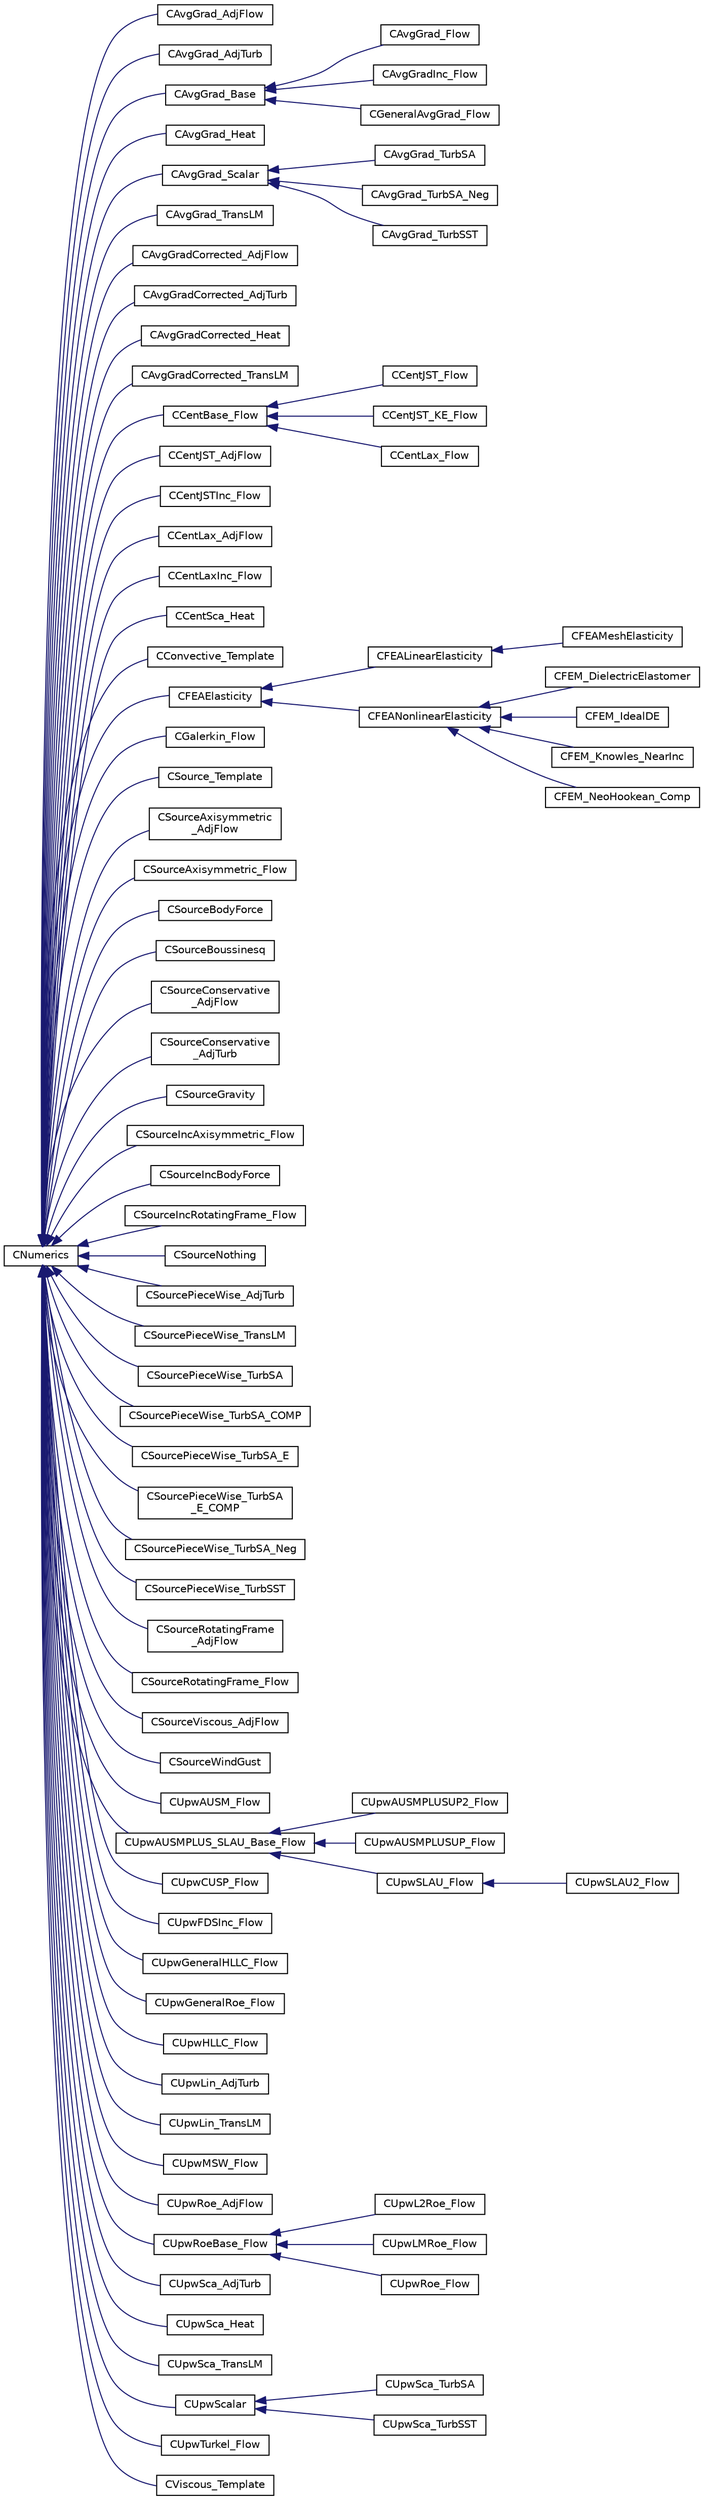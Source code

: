 digraph "Graphical Class Hierarchy"
{
  edge [fontname="Helvetica",fontsize="10",labelfontname="Helvetica",labelfontsize="10"];
  node [fontname="Helvetica",fontsize="10",shape=record];
  rankdir="LR";
  Node0 [label="CNumerics",height=0.2,width=0.4,color="black", fillcolor="white", style="filled",URL="$class_c_numerics.html",tooltip="Class for defining the numerical methods. "];
  Node0 -> Node1 [dir="back",color="midnightblue",fontsize="10",style="solid",fontname="Helvetica"];
  Node1 [label="CAvgGrad_AdjFlow",height=0.2,width=0.4,color="black", fillcolor="white", style="filled",URL="$class_c_avg_grad___adj_flow.html",tooltip="Class for computing the adjoint viscous terms. "];
  Node0 -> Node2 [dir="back",color="midnightblue",fontsize="10",style="solid",fontname="Helvetica"];
  Node2 [label="CAvgGrad_AdjTurb",height=0.2,width=0.4,color="black", fillcolor="white", style="filled",URL="$class_c_avg_grad___adj_turb.html",tooltip="Class for adjoint turbulent using average of gradients with a correction. "];
  Node0 -> Node3 [dir="back",color="midnightblue",fontsize="10",style="solid",fontname="Helvetica"];
  Node3 [label="CAvgGrad_Base",height=0.2,width=0.4,color="black", fillcolor="white", style="filled",URL="$class_c_avg_grad___base.html",tooltip="A base class for computing viscous terms using an average of gradients. "];
  Node3 -> Node4 [dir="back",color="midnightblue",fontsize="10",style="solid",fontname="Helvetica"];
  Node4 [label="CAvgGrad_Flow",height=0.2,width=0.4,color="black", fillcolor="white", style="filled",URL="$class_c_avg_grad___flow.html",tooltip="Class for computing viscous term using the average of gradients. "];
  Node3 -> Node5 [dir="back",color="midnightblue",fontsize="10",style="solid",fontname="Helvetica"];
  Node5 [label="CAvgGradInc_Flow",height=0.2,width=0.4,color="black", fillcolor="white", style="filled",URL="$class_c_avg_grad_inc___flow.html",tooltip="Class for computing viscous term using an average of gradients. "];
  Node3 -> Node6 [dir="back",color="midnightblue",fontsize="10",style="solid",fontname="Helvetica"];
  Node6 [label="CGeneralAvgGrad_Flow",height=0.2,width=0.4,color="black", fillcolor="white", style="filled",URL="$class_c_general_avg_grad___flow.html",tooltip="Class for computing viscous term using the average of gradients. "];
  Node0 -> Node7 [dir="back",color="midnightblue",fontsize="10",style="solid",fontname="Helvetica"];
  Node7 [label="CAvgGrad_Heat",height=0.2,width=0.4,color="black", fillcolor="white", style="filled",URL="$class_c_avg_grad___heat.html",tooltip="Class for computing viscous term using average of gradients without correction (heat equation)..."];
  Node0 -> Node8 [dir="back",color="midnightblue",fontsize="10",style="solid",fontname="Helvetica"];
  Node8 [label="CAvgGrad_Scalar",height=0.2,width=0.4,color="black", fillcolor="white", style="filled",URL="$class_c_avg_grad___scalar.html",tooltip="Template class for computing viscous residual of scalar values. "];
  Node8 -> Node9 [dir="back",color="midnightblue",fontsize="10",style="solid",fontname="Helvetica"];
  Node9 [label="CAvgGrad_TurbSA",height=0.2,width=0.4,color="black", fillcolor="white", style="filled",URL="$class_c_avg_grad___turb_s_a.html",tooltip="Class for computing viscous term using average of gradients (Spalart-Allmaras Turbulence model)..."];
  Node8 -> Node10 [dir="back",color="midnightblue",fontsize="10",style="solid",fontname="Helvetica"];
  Node10 [label="CAvgGrad_TurbSA_Neg",height=0.2,width=0.4,color="black", fillcolor="white", style="filled",URL="$class_c_avg_grad___turb_s_a___neg.html",tooltip="Class for computing viscous term using average of gradients (Spalart-Allmaras Turbulence model)..."];
  Node8 -> Node11 [dir="back",color="midnightblue",fontsize="10",style="solid",fontname="Helvetica"];
  Node11 [label="CAvgGrad_TurbSST",height=0.2,width=0.4,color="black", fillcolor="white", style="filled",URL="$class_c_avg_grad___turb_s_s_t.html",tooltip="Class for computing viscous term using average of gradient with correction (Menter SST turbulence mod..."];
  Node0 -> Node12 [dir="back",color="midnightblue",fontsize="10",style="solid",fontname="Helvetica"];
  Node12 [label="CAvgGrad_TransLM",height=0.2,width=0.4,color="black", fillcolor="white", style="filled",URL="$class_c_avg_grad___trans_l_m.html",tooltip="Class for computing viscous term using average of gradients (Spalart-Allmaras Turbulence model)..."];
  Node0 -> Node13 [dir="back",color="midnightblue",fontsize="10",style="solid",fontname="Helvetica"];
  Node13 [label="CAvgGradCorrected_AdjFlow",height=0.2,width=0.4,color="black", fillcolor="white", style="filled",URL="$class_c_avg_grad_corrected___adj_flow.html",tooltip="Class for computing the adjoint viscous terms, including correction. "];
  Node0 -> Node14 [dir="back",color="midnightblue",fontsize="10",style="solid",fontname="Helvetica"];
  Node14 [label="CAvgGradCorrected_AdjTurb",height=0.2,width=0.4,color="black", fillcolor="white", style="filled",URL="$class_c_avg_grad_corrected___adj_turb.html",tooltip="Class for adjoint turbulent using average of gradients with a correction. "];
  Node0 -> Node15 [dir="back",color="midnightblue",fontsize="10",style="solid",fontname="Helvetica"];
  Node15 [label="CAvgGradCorrected_Heat",height=0.2,width=0.4,color="black", fillcolor="white", style="filled",URL="$class_c_avg_grad_corrected___heat.html",tooltip="Class for computing viscous term using average of gradients with correction (heat equation)..."];
  Node0 -> Node16 [dir="back",color="midnightblue",fontsize="10",style="solid",fontname="Helvetica"];
  Node16 [label="CAvgGradCorrected_TransLM",height=0.2,width=0.4,color="black", fillcolor="white", style="filled",URL="$class_c_avg_grad_corrected___trans_l_m.html",tooltip="Class for computing viscous term using average of gradients with correction (Spalart-Allmaras turbule..."];
  Node0 -> Node17 [dir="back",color="midnightblue",fontsize="10",style="solid",fontname="Helvetica"];
  Node17 [label="CCentBase_Flow",height=0.2,width=0.4,color="black", fillcolor="white", style="filled",URL="$class_c_cent_base___flow.html",tooltip="Intermediate class to define centered schemes. "];
  Node17 -> Node18 [dir="back",color="midnightblue",fontsize="10",style="solid",fontname="Helvetica"];
  Node18 [label="CCentJST_Flow",height=0.2,width=0.4,color="black", fillcolor="white", style="filled",URL="$class_c_cent_j_s_t___flow.html",tooltip="Class for centered scheme - JST. "];
  Node17 -> Node19 [dir="back",color="midnightblue",fontsize="10",style="solid",fontname="Helvetica"];
  Node19 [label="CCentJST_KE_Flow",height=0.2,width=0.4,color="black", fillcolor="white", style="filled",URL="$class_c_cent_j_s_t___k_e___flow.html",tooltip="Class for centered scheme - JST_KE (no 4th dissipation order term). "];
  Node17 -> Node20 [dir="back",color="midnightblue",fontsize="10",style="solid",fontname="Helvetica"];
  Node20 [label="CCentLax_Flow",height=0.2,width=0.4,color="black", fillcolor="white", style="filled",URL="$class_c_cent_lax___flow.html",tooltip="Class for computing the Lax-Friedrich centered scheme. "];
  Node0 -> Node21 [dir="back",color="midnightblue",fontsize="10",style="solid",fontname="Helvetica"];
  Node21 [label="CCentJST_AdjFlow",height=0.2,width=0.4,color="black", fillcolor="white", style="filled",URL="$class_c_cent_j_s_t___adj_flow.html",tooltip="Class for and adjoint centered scheme - JST. "];
  Node0 -> Node22 [dir="back",color="midnightblue",fontsize="10",style="solid",fontname="Helvetica"];
  Node22 [label="CCentJSTInc_Flow",height=0.2,width=0.4,color="black", fillcolor="white", style="filled",URL="$class_c_cent_j_s_t_inc___flow.html",tooltip="Class for centered scheme - modified JST with incompressible preconditioning. "];
  Node0 -> Node23 [dir="back",color="midnightblue",fontsize="10",style="solid",fontname="Helvetica"];
  Node23 [label="CCentLax_AdjFlow",height=0.2,width=0.4,color="black", fillcolor="white", style="filled",URL="$class_c_cent_lax___adj_flow.html",tooltip="Class for computing the Lax-Friedrich adjoint centered scheme. "];
  Node0 -> Node24 [dir="back",color="midnightblue",fontsize="10",style="solid",fontname="Helvetica"];
  Node24 [label="CCentLaxInc_Flow",height=0.2,width=0.4,color="black", fillcolor="white", style="filled",URL="$class_c_cent_lax_inc___flow.html",tooltip="Class for computing the Lax-Friedrich centered scheme (modified with incompressible preconditioning)..."];
  Node0 -> Node25 [dir="back",color="midnightblue",fontsize="10",style="solid",fontname="Helvetica"];
  Node25 [label="CCentSca_Heat",height=0.2,width=0.4,color="black", fillcolor="white", style="filled",URL="$class_c_cent_sca___heat.html",tooltip="Class for scalar centered scheme. "];
  Node0 -> Node26 [dir="back",color="midnightblue",fontsize="10",style="solid",fontname="Helvetica"];
  Node26 [label="CConvective_Template",height=0.2,width=0.4,color="black", fillcolor="white", style="filled",URL="$class_c_convective___template.html"];
  Node0 -> Node27 [dir="back",color="midnightblue",fontsize="10",style="solid",fontname="Helvetica"];
  Node27 [label="CFEAElasticity",height=0.2,width=0.4,color="black", fillcolor="white", style="filled",URL="$class_c_f_e_a_elasticity.html",tooltip="Abstract class for computing the tangent matrix and the residual for structural problems. "];
  Node27 -> Node28 [dir="back",color="midnightblue",fontsize="10",style="solid",fontname="Helvetica"];
  Node28 [label="CFEALinearElasticity",height=0.2,width=0.4,color="black", fillcolor="white", style="filled",URL="$class_c_f_e_a_linear_elasticity.html",tooltip="Class for computing the stiffness matrix of a linear, elastic problem. "];
  Node28 -> Node29 [dir="back",color="midnightblue",fontsize="10",style="solid",fontname="Helvetica"];
  Node29 [label="CFEAMeshElasticity",height=0.2,width=0.4,color="black", fillcolor="white", style="filled",URL="$class_c_f_e_a_mesh_elasticity.html"];
  Node27 -> Node30 [dir="back",color="midnightblue",fontsize="10",style="solid",fontname="Helvetica"];
  Node30 [label="CFEANonlinearElasticity",height=0.2,width=0.4,color="black", fillcolor="white", style="filled",URL="$class_c_f_e_a_nonlinear_elasticity.html",tooltip="Abstract class for computing the stiffness matrix of a nonlinear elasticity problem. This class does not implement a particular model, that will be done by its children. "];
  Node30 -> Node31 [dir="back",color="midnightblue",fontsize="10",style="solid",fontname="Helvetica"];
  Node31 [label="CFEM_DielectricElastomer",height=0.2,width=0.4,color="black", fillcolor="white", style="filled",URL="$class_c_f_e_m___dielectric_elastomer.html",tooltip="Class for computing the constitutive and stress tensors for a dielectric elastomer. "];
  Node30 -> Node32 [dir="back",color="midnightblue",fontsize="10",style="solid",fontname="Helvetica"];
  Node32 [label="CFEM_IdealDE",height=0.2,width=0.4,color="black", fillcolor="white", style="filled",URL="$class_c_f_e_m___ideal_d_e.html",tooltip="Class for computing the constitutive and stress tensors for a nearly-incompressible ideal DE..."];
  Node30 -> Node33 [dir="back",color="midnightblue",fontsize="10",style="solid",fontname="Helvetica"];
  Node33 [label="CFEM_Knowles_NearInc",height=0.2,width=0.4,color="black", fillcolor="white", style="filled",URL="$class_c_f_e_m___knowles___near_inc.html"];
  Node30 -> Node34 [dir="back",color="midnightblue",fontsize="10",style="solid",fontname="Helvetica"];
  Node34 [label="CFEM_NeoHookean_Comp",height=0.2,width=0.4,color="black", fillcolor="white", style="filled",URL="$class_c_f_e_m___neo_hookean___comp.html",tooltip="Constitutive and stress tensors for a Knowles stored-energy function, nearly incompressible. "];
  Node0 -> Node35 [dir="back",color="midnightblue",fontsize="10",style="solid",fontname="Helvetica"];
  Node35 [label="CGalerkin_Flow",height=0.2,width=0.4,color="black", fillcolor="white", style="filled",URL="$class_c_galerkin___flow.html",tooltip="Class for computing the stiffness matrix of the Galerkin method. "];
  Node0 -> Node36 [dir="back",color="midnightblue",fontsize="10",style="solid",fontname="Helvetica"];
  Node36 [label="CSource_Template",height=0.2,width=0.4,color="black", fillcolor="white", style="filled",URL="$class_c_source___template.html",tooltip="Dummy class. "];
  Node0 -> Node37 [dir="back",color="midnightblue",fontsize="10",style="solid",fontname="Helvetica"];
  Node37 [label="CSourceAxisymmetric\l_AdjFlow",height=0.2,width=0.4,color="black", fillcolor="white", style="filled",URL="$class_c_source_axisymmetric___adj_flow.html",tooltip="Class for source term for solving axisymmetric problems. "];
  Node0 -> Node38 [dir="back",color="midnightblue",fontsize="10",style="solid",fontname="Helvetica"];
  Node38 [label="CSourceAxisymmetric_Flow",height=0.2,width=0.4,color="black", fillcolor="white", style="filled",URL="$class_c_source_axisymmetric___flow.html",tooltip="Class for source term for solving axisymmetric problems. "];
  Node0 -> Node39 [dir="back",color="midnightblue",fontsize="10",style="solid",fontname="Helvetica"];
  Node39 [label="CSourceBodyForce",height=0.2,width=0.4,color="black", fillcolor="white", style="filled",URL="$class_c_source_body_force.html",tooltip="Class for the source term integration of a body force. "];
  Node0 -> Node40 [dir="back",color="midnightblue",fontsize="10",style="solid",fontname="Helvetica"];
  Node40 [label="CSourceBoussinesq",height=0.2,width=0.4,color="black", fillcolor="white", style="filled",URL="$class_c_source_boussinesq.html",tooltip="Class for the source term integration of the Boussinesq approximation for incompressible flow..."];
  Node0 -> Node41 [dir="back",color="midnightblue",fontsize="10",style="solid",fontname="Helvetica"];
  Node41 [label="CSourceConservative\l_AdjFlow",height=0.2,width=0.4,color="black", fillcolor="white", style="filled",URL="$class_c_source_conservative___adj_flow.html"];
  Node0 -> Node42 [dir="back",color="midnightblue",fontsize="10",style="solid",fontname="Helvetica"];
  Node42 [label="CSourceConservative\l_AdjTurb",height=0.2,width=0.4,color="black", fillcolor="white", style="filled",URL="$class_c_source_conservative___adj_turb.html",tooltip="Class for source term integration in adjoint turbulent problem using a conservative scheme..."];
  Node0 -> Node43 [dir="back",color="midnightblue",fontsize="10",style="solid",fontname="Helvetica"];
  Node43 [label="CSourceGravity",height=0.2,width=0.4,color="black", fillcolor="white", style="filled",URL="$class_c_source_gravity.html",tooltip="Class for the source term integration of the gravity force. "];
  Node0 -> Node44 [dir="back",color="midnightblue",fontsize="10",style="solid",fontname="Helvetica"];
  Node44 [label="CSourceIncAxisymmetric_Flow",height=0.2,width=0.4,color="black", fillcolor="white", style="filled",URL="$class_c_source_inc_axisymmetric___flow.html",tooltip="Class for source term for solving incompressible axisymmetric problems. "];
  Node0 -> Node45 [dir="back",color="midnightblue",fontsize="10",style="solid",fontname="Helvetica"];
  Node45 [label="CSourceIncBodyForce",height=0.2,width=0.4,color="black", fillcolor="white", style="filled",URL="$class_c_source_inc_body_force.html",tooltip="Class for the source term integration of a body force in the incompressible solver. "];
  Node0 -> Node46 [dir="back",color="midnightblue",fontsize="10",style="solid",fontname="Helvetica"];
  Node46 [label="CSourceIncRotatingFrame_Flow",height=0.2,width=0.4,color="black", fillcolor="white", style="filled",URL="$class_c_source_inc_rotating_frame___flow.html",tooltip="Class for a rotating frame source term. "];
  Node0 -> Node47 [dir="back",color="midnightblue",fontsize="10",style="solid",fontname="Helvetica"];
  Node47 [label="CSourceNothing",height=0.2,width=0.4,color="black", fillcolor="white", style="filled",URL="$class_c_source_nothing.html",tooltip="Dummy class. "];
  Node0 -> Node48 [dir="back",color="midnightblue",fontsize="10",style="solid",fontname="Helvetica"];
  Node48 [label="CSourcePieceWise_AdjTurb",height=0.2,width=0.4,color="black", fillcolor="white", style="filled",URL="$class_c_source_piece_wise___adj_turb.html",tooltip="Class for source term integration of the adjoint turbulent equation. "];
  Node0 -> Node49 [dir="back",color="midnightblue",fontsize="10",style="solid",fontname="Helvetica"];
  Node49 [label="CSourcePieceWise_TransLM",height=0.2,width=0.4,color="black", fillcolor="white", style="filled",URL="$class_c_source_piece_wise___trans_l_m.html",tooltip="Class for integrating the source terms of the Spalart-Allmaras turbulence model equation. "];
  Node0 -> Node50 [dir="back",color="midnightblue",fontsize="10",style="solid",fontname="Helvetica"];
  Node50 [label="CSourcePieceWise_TurbSA",height=0.2,width=0.4,color="black", fillcolor="white", style="filled",URL="$class_c_source_piece_wise___turb_s_a.html",tooltip="Class for integrating the source terms of the Spalart-Allmaras turbulence model equation. "];
  Node0 -> Node51 [dir="back",color="midnightblue",fontsize="10",style="solid",fontname="Helvetica"];
  Node51 [label="CSourcePieceWise_TurbSA_COMP",height=0.2,width=0.4,color="black", fillcolor="white", style="filled",URL="$class_c_source_piece_wise___turb_s_a___c_o_m_p.html",tooltip="Class for integrating the source terms of the Spalart-Allmaras CC modification turbulence model equat..."];
  Node0 -> Node52 [dir="back",color="midnightblue",fontsize="10",style="solid",fontname="Helvetica"];
  Node52 [label="CSourcePieceWise_TurbSA_E",height=0.2,width=0.4,color="black", fillcolor="white", style="filled",URL="$class_c_source_piece_wise___turb_s_a___e.html",tooltip="Class for integrating the source terms of the Spalart-Allmaras Edwards modification turbulence model ..."];
  Node0 -> Node53 [dir="back",color="midnightblue",fontsize="10",style="solid",fontname="Helvetica"];
  Node53 [label="CSourcePieceWise_TurbSA\l_E_COMP",height=0.2,width=0.4,color="black", fillcolor="white", style="filled",URL="$class_c_source_piece_wise___turb_s_a___e___c_o_m_p.html",tooltip="Class for integrating the source terms of the Spalart-Allmaras Edwards modification with CC turbulenc..."];
  Node0 -> Node54 [dir="back",color="midnightblue",fontsize="10",style="solid",fontname="Helvetica"];
  Node54 [label="CSourcePieceWise_TurbSA_Neg",height=0.2,width=0.4,color="black", fillcolor="white", style="filled",URL="$class_c_source_piece_wise___turb_s_a___neg.html",tooltip="Class for integrating the source terms of the Spalart-Allmaras turbulence model equation. "];
  Node0 -> Node55 [dir="back",color="midnightblue",fontsize="10",style="solid",fontname="Helvetica"];
  Node55 [label="CSourcePieceWise_TurbSST",height=0.2,width=0.4,color="black", fillcolor="white", style="filled",URL="$class_c_source_piece_wise___turb_s_s_t.html",tooltip="Class for integrating the source terms of the Menter SST turbulence model equations. "];
  Node0 -> Node56 [dir="back",color="midnightblue",fontsize="10",style="solid",fontname="Helvetica"];
  Node56 [label="CSourceRotatingFrame\l_AdjFlow",height=0.2,width=0.4,color="black", fillcolor="white", style="filled",URL="$class_c_source_rotating_frame___adj_flow.html",tooltip="Source term class for rotating frame adjoint. "];
  Node0 -> Node57 [dir="back",color="midnightblue",fontsize="10",style="solid",fontname="Helvetica"];
  Node57 [label="CSourceRotatingFrame_Flow",height=0.2,width=0.4,color="black", fillcolor="white", style="filled",URL="$class_c_source_rotating_frame___flow.html",tooltip="Class for a rotating frame source term. "];
  Node0 -> Node58 [dir="back",color="midnightblue",fontsize="10",style="solid",fontname="Helvetica"];
  Node58 [label="CSourceViscous_AdjFlow",height=0.2,width=0.4,color="black", fillcolor="white", style="filled",URL="$class_c_source_viscous___adj_flow.html",tooltip="Class for source term integration in adjoint problem. "];
  Node0 -> Node59 [dir="back",color="midnightblue",fontsize="10",style="solid",fontname="Helvetica"];
  Node59 [label="CSourceWindGust",height=0.2,width=0.4,color="black", fillcolor="white", style="filled",URL="$class_c_source_wind_gust.html",tooltip="Class for a source term due to a wind gust. "];
  Node0 -> Node60 [dir="back",color="midnightblue",fontsize="10",style="solid",fontname="Helvetica"];
  Node60 [label="CUpwAUSM_Flow",height=0.2,width=0.4,color="black", fillcolor="white", style="filled",URL="$class_c_upw_a_u_s_m___flow.html",tooltip="Class for solving an approximate Riemann AUSM. "];
  Node0 -> Node61 [dir="back",color="midnightblue",fontsize="10",style="solid",fontname="Helvetica"];
  Node61 [label="CUpwAUSMPLUS_SLAU_Base_Flow",height=0.2,width=0.4,color="black", fillcolor="white", style="filled",URL="$class_c_upw_a_u_s_m_p_l_u_s___s_l_a_u___base___flow.html",tooltip="Base class for AUSM+up(2) and SLAU(2) convective schemes. "];
  Node61 -> Node62 [dir="back",color="midnightblue",fontsize="10",style="solid",fontname="Helvetica"];
  Node62 [label="CUpwAUSMPLUSUP2_Flow",height=0.2,width=0.4,color="black", fillcolor="white", style="filled",URL="$class_c_upw_a_u_s_m_p_l_u_s_u_p2___flow.html",tooltip="Class for solving an approximate Riemann AUSM+ -up. "];
  Node61 -> Node63 [dir="back",color="midnightblue",fontsize="10",style="solid",fontname="Helvetica"];
  Node63 [label="CUpwAUSMPLUSUP_Flow",height=0.2,width=0.4,color="black", fillcolor="white", style="filled",URL="$class_c_upw_a_u_s_m_p_l_u_s_u_p___flow.html",tooltip="Class for solving an approximate Riemann AUSM+ -up. "];
  Node61 -> Node64 [dir="back",color="midnightblue",fontsize="10",style="solid",fontname="Helvetica"];
  Node64 [label="CUpwSLAU_Flow",height=0.2,width=0.4,color="black", fillcolor="white", style="filled",URL="$class_c_upw_s_l_a_u___flow.html",tooltip="Class for solving the Low-Dissipation AUSM. "];
  Node64 -> Node65 [dir="back",color="midnightblue",fontsize="10",style="solid",fontname="Helvetica"];
  Node65 [label="CUpwSLAU2_Flow",height=0.2,width=0.4,color="black", fillcolor="white", style="filled",URL="$class_c_upw_s_l_a_u2___flow.html",tooltip="Class for solving the Simple Low-Dissipation AUSM 2. "];
  Node0 -> Node66 [dir="back",color="midnightblue",fontsize="10",style="solid",fontname="Helvetica"];
  Node66 [label="CUpwCUSP_Flow",height=0.2,width=0.4,color="black", fillcolor="white", style="filled",URL="$class_c_upw_c_u_s_p___flow.html",tooltip="Class for centered scheme - CUSP. "];
  Node0 -> Node67 [dir="back",color="midnightblue",fontsize="10",style="solid",fontname="Helvetica"];
  Node67 [label="CUpwFDSInc_Flow",height=0.2,width=0.4,color="black", fillcolor="white", style="filled",URL="$class_c_upw_f_d_s_inc___flow.html",tooltip="Class for solving a Flux Difference Splitting (FDS) upwind method for the incompressible flow equatio..."];
  Node0 -> Node68 [dir="back",color="midnightblue",fontsize="10",style="solid",fontname="Helvetica"];
  Node68 [label="CUpwGeneralHLLC_Flow",height=0.2,width=0.4,color="black", fillcolor="white", style="filled",URL="$class_c_upw_general_h_l_l_c___flow.html",tooltip="Class for solving an approximate Riemann HLLC. "];
  Node0 -> Node69 [dir="back",color="midnightblue",fontsize="10",style="solid",fontname="Helvetica"];
  Node69 [label="CUpwGeneralRoe_Flow",height=0.2,width=0.4,color="black", fillcolor="white", style="filled",URL="$class_c_upw_general_roe___flow.html",tooltip="Class for solving an approximate Riemann solver of Roe for the flow equations for a general fluid mod..."];
  Node0 -> Node70 [dir="back",color="midnightblue",fontsize="10",style="solid",fontname="Helvetica"];
  Node70 [label="CUpwHLLC_Flow",height=0.2,width=0.4,color="black", fillcolor="white", style="filled",URL="$class_c_upw_h_l_l_c___flow.html",tooltip="Class for solving an approximate Riemann HLLC. "];
  Node0 -> Node71 [dir="back",color="midnightblue",fontsize="10",style="solid",fontname="Helvetica"];
  Node71 [label="CUpwLin_AdjTurb",height=0.2,width=0.4,color="black", fillcolor="white", style="filled",URL="$class_c_upw_lin___adj_turb.html",tooltip="Class for performing a linear upwind solver for the adjoint turbulence equations. ..."];
  Node0 -> Node72 [dir="back",color="midnightblue",fontsize="10",style="solid",fontname="Helvetica"];
  Node72 [label="CUpwLin_TransLM",height=0.2,width=0.4,color="black", fillcolor="white", style="filled",URL="$class_c_upw_lin___trans_l_m.html",tooltip="Class for performing a linear upwind solver for the Spalart-Allmaras turbulence model equations with ..."];
  Node0 -> Node73 [dir="back",color="midnightblue",fontsize="10",style="solid",fontname="Helvetica"];
  Node73 [label="CUpwMSW_Flow",height=0.2,width=0.4,color="black", fillcolor="white", style="filled",URL="$class_c_upw_m_s_w___flow.html",tooltip="Class for solving a flux-vector splitting method by Steger & Warming, modified version. "];
  Node0 -> Node74 [dir="back",color="midnightblue",fontsize="10",style="solid",fontname="Helvetica"];
  Node74 [label="CUpwRoe_AdjFlow",height=0.2,width=0.4,color="black", fillcolor="white", style="filled",URL="$class_c_upw_roe___adj_flow.html",tooltip="Class for solving an approximate Riemann solver of Roe for the adjoint flow equations. "];
  Node0 -> Node75 [dir="back",color="midnightblue",fontsize="10",style="solid",fontname="Helvetica"];
  Node75 [label="CUpwRoeBase_Flow",height=0.2,width=0.4,color="black", fillcolor="white", style="filled",URL="$class_c_upw_roe_base___flow.html",tooltip="Intermediate base class for Roe schemes on ideal gas. "];
  Node75 -> Node76 [dir="back",color="midnightblue",fontsize="10",style="solid",fontname="Helvetica"];
  Node76 [label="CUpwL2Roe_Flow",height=0.2,width=0.4,color="black", fillcolor="white", style="filled",URL="$class_c_upw_l2_roe___flow.html",tooltip="Class for solving an approximate Riemann solver of L2Roe for the flow equations. "];
  Node75 -> Node77 [dir="back",color="midnightblue",fontsize="10",style="solid",fontname="Helvetica"];
  Node77 [label="CUpwLMRoe_Flow",height=0.2,width=0.4,color="black", fillcolor="white", style="filled",URL="$class_c_upw_l_m_roe___flow.html",tooltip="Class for solving an approximate Riemann solver of LMRoe for the flow equations. "];
  Node75 -> Node78 [dir="back",color="midnightblue",fontsize="10",style="solid",fontname="Helvetica"];
  Node78 [label="CUpwRoe_Flow",height=0.2,width=0.4,color="black", fillcolor="white", style="filled",URL="$class_c_upw_roe___flow.html",tooltip="Class for solving an approximate Riemann solver of Roe for the flow equations. "];
  Node0 -> Node79 [dir="back",color="midnightblue",fontsize="10",style="solid",fontname="Helvetica"];
  Node79 [label="CUpwSca_AdjTurb",height=0.2,width=0.4,color="black", fillcolor="white", style="filled",URL="$class_c_upw_sca___adj_turb.html",tooltip="Class for doing a scalar upwind solver for the adjoint turbulence equations. "];
  Node0 -> Node80 [dir="back",color="midnightblue",fontsize="10",style="solid",fontname="Helvetica"];
  Node80 [label="CUpwSca_Heat",height=0.2,width=0.4,color="black", fillcolor="white", style="filled",URL="$class_c_upw_sca___heat.html",tooltip="Class for doing a scalar upwind solver for the heat convection equation. "];
  Node0 -> Node81 [dir="back",color="midnightblue",fontsize="10",style="solid",fontname="Helvetica"];
  Node81 [label="CUpwSca_TransLM",height=0.2,width=0.4,color="black", fillcolor="white", style="filled",URL="$class_c_upw_sca___trans_l_m.html",tooltip="Class for doing a scalar upwind solver for the Spalart-Allmaras turbulence model equations with trans..."];
  Node0 -> Node82 [dir="back",color="midnightblue",fontsize="10",style="solid",fontname="Helvetica"];
  Node82 [label="CUpwScalar",height=0.2,width=0.4,color="black", fillcolor="white", style="filled",URL="$class_c_upw_scalar.html",tooltip="Template class for scalar upwind fluxes between nodes i and j. "];
  Node82 -> Node83 [dir="back",color="midnightblue",fontsize="10",style="solid",fontname="Helvetica"];
  Node83 [label="CUpwSca_TurbSA",height=0.2,width=0.4,color="black", fillcolor="white", style="filled",URL="$class_c_upw_sca___turb_s_a.html",tooltip="Class for doing a scalar upwind solver for the Spalar-Allmaras turbulence model equations. "];
  Node82 -> Node84 [dir="back",color="midnightblue",fontsize="10",style="solid",fontname="Helvetica"];
  Node84 [label="CUpwSca_TurbSST",height=0.2,width=0.4,color="black", fillcolor="white", style="filled",URL="$class_c_upw_sca___turb_s_s_t.html",tooltip="Class for doing a scalar upwind solver for the Menter SST turbulence model equations. "];
  Node0 -> Node85 [dir="back",color="midnightblue",fontsize="10",style="solid",fontname="Helvetica"];
  Node85 [label="CUpwTurkel_Flow",height=0.2,width=0.4,color="black", fillcolor="white", style="filled",URL="$class_c_upw_turkel___flow.html",tooltip="Class for solving an approximate Riemann solver of Roe with Turkel Preconditioning for the flow equat..."];
  Node0 -> Node86 [dir="back",color="midnightblue",fontsize="10",style="solid",fontname="Helvetica"];
  Node86 [label="CViscous_Template",height=0.2,width=0.4,color="black", fillcolor="white", style="filled",URL="$class_c_viscous___template.html",tooltip="Class for computing viscous term using average of gradients. "];
}
